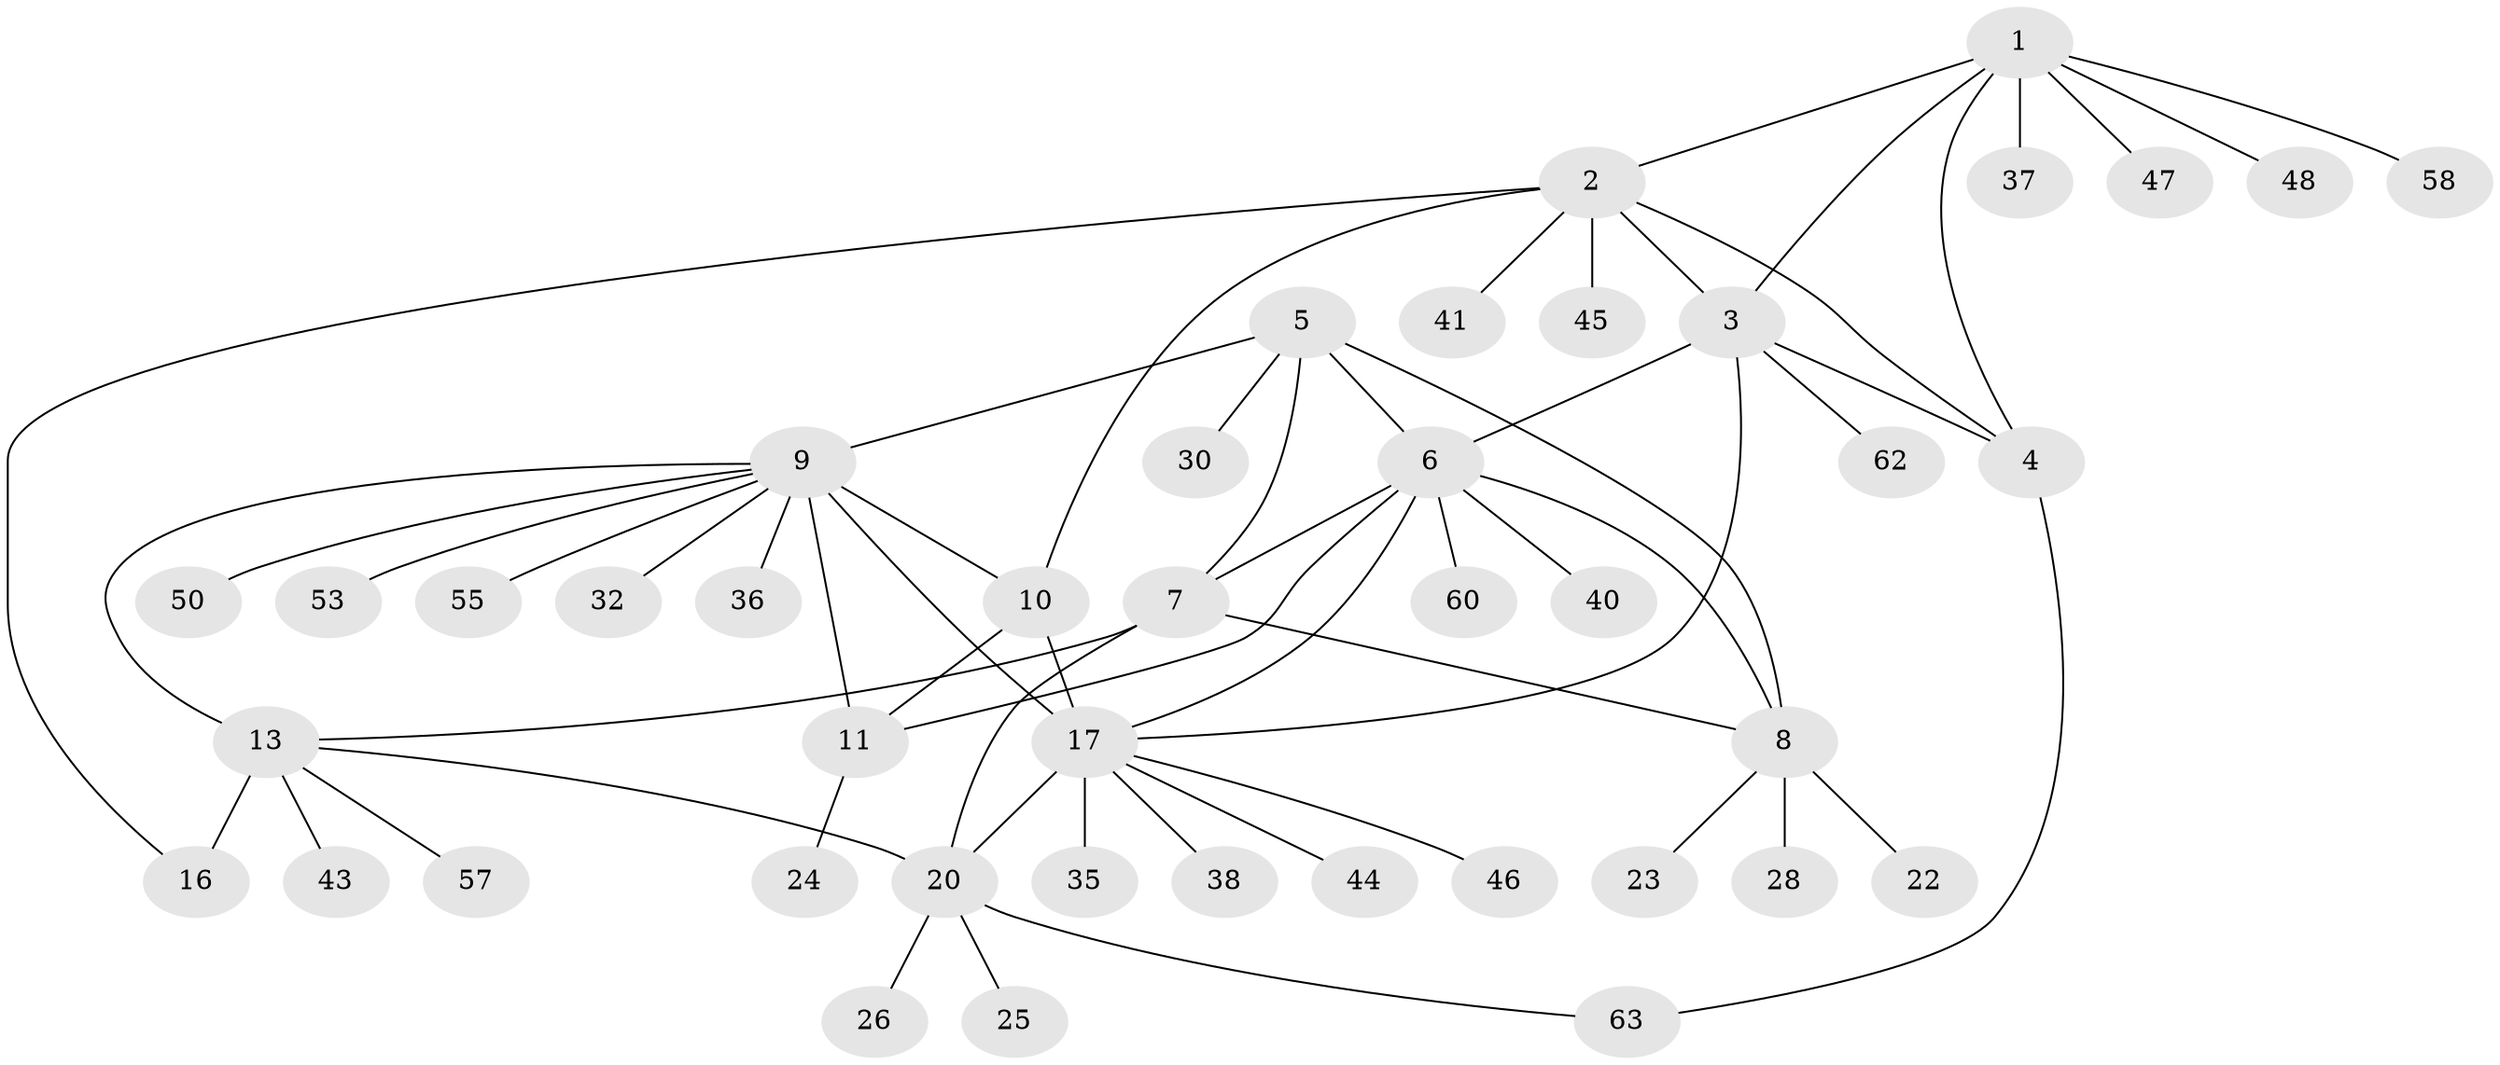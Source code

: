 // original degree distribution, {8: 0.046511627906976744, 7: 0.046511627906976744, 4: 0.046511627906976744, 5: 0.06976744186046512, 14: 0.011627906976744186, 6: 0.03488372093023256, 2: 0.18604651162790697, 1: 0.5465116279069767, 3: 0.011627906976744186}
// Generated by graph-tools (version 1.1) at 2025/15/03/09/25 04:15:52]
// undirected, 43 vertices, 59 edges
graph export_dot {
graph [start="1"]
  node [color=gray90,style=filled];
  1 [super="+33"];
  2 [super="+31"];
  3 [super="+61"];
  4;
  5;
  6 [super="+21+52+67+86+85+72+27+56"];
  7 [super="+42"];
  8 [super="+49"];
  9 [super="+12+77+29"];
  10;
  11;
  13 [super="+51+14"];
  16;
  17 [super="+18+64+73+19"];
  20;
  22;
  23;
  24;
  25;
  26;
  28 [super="+83+81+39"];
  30;
  32;
  35;
  36 [super="+65"];
  37;
  38;
  40;
  41 [super="+84"];
  43 [super="+79"];
  44;
  45 [super="+54"];
  46;
  47 [super="+76"];
  48;
  50;
  53;
  55;
  57;
  58;
  60 [super="+82"];
  62;
  63;
  1 -- 2;
  1 -- 3;
  1 -- 4;
  1 -- 37;
  1 -- 47;
  1 -- 48;
  1 -- 58;
  2 -- 3;
  2 -- 4;
  2 -- 10;
  2 -- 16;
  2 -- 45;
  2 -- 41;
  3 -- 4;
  3 -- 6;
  3 -- 62;
  3 -- 17;
  4 -- 63;
  5 -- 6;
  5 -- 7;
  5 -- 8;
  5 -- 9;
  5 -- 30;
  6 -- 7;
  6 -- 8;
  6 -- 40;
  6 -- 60;
  6 -- 11;
  6 -- 17;
  7 -- 8;
  7 -- 20;
  7 -- 13;
  8 -- 22;
  8 -- 23;
  8 -- 28;
  9 -- 10 [weight=2];
  9 -- 11 [weight=2];
  9 -- 32;
  9 -- 36;
  9 -- 55;
  9 -- 50;
  9 -- 53;
  9 -- 17;
  9 -- 13;
  10 -- 11;
  10 -- 17;
  11 -- 24;
  13 -- 16 [weight=3];
  13 -- 57;
  13 -- 20;
  13 -- 43;
  17 -- 20 [weight=3];
  17 -- 38;
  17 -- 44;
  17 -- 46;
  17 -- 35;
  20 -- 25;
  20 -- 26;
  20 -- 63;
}
